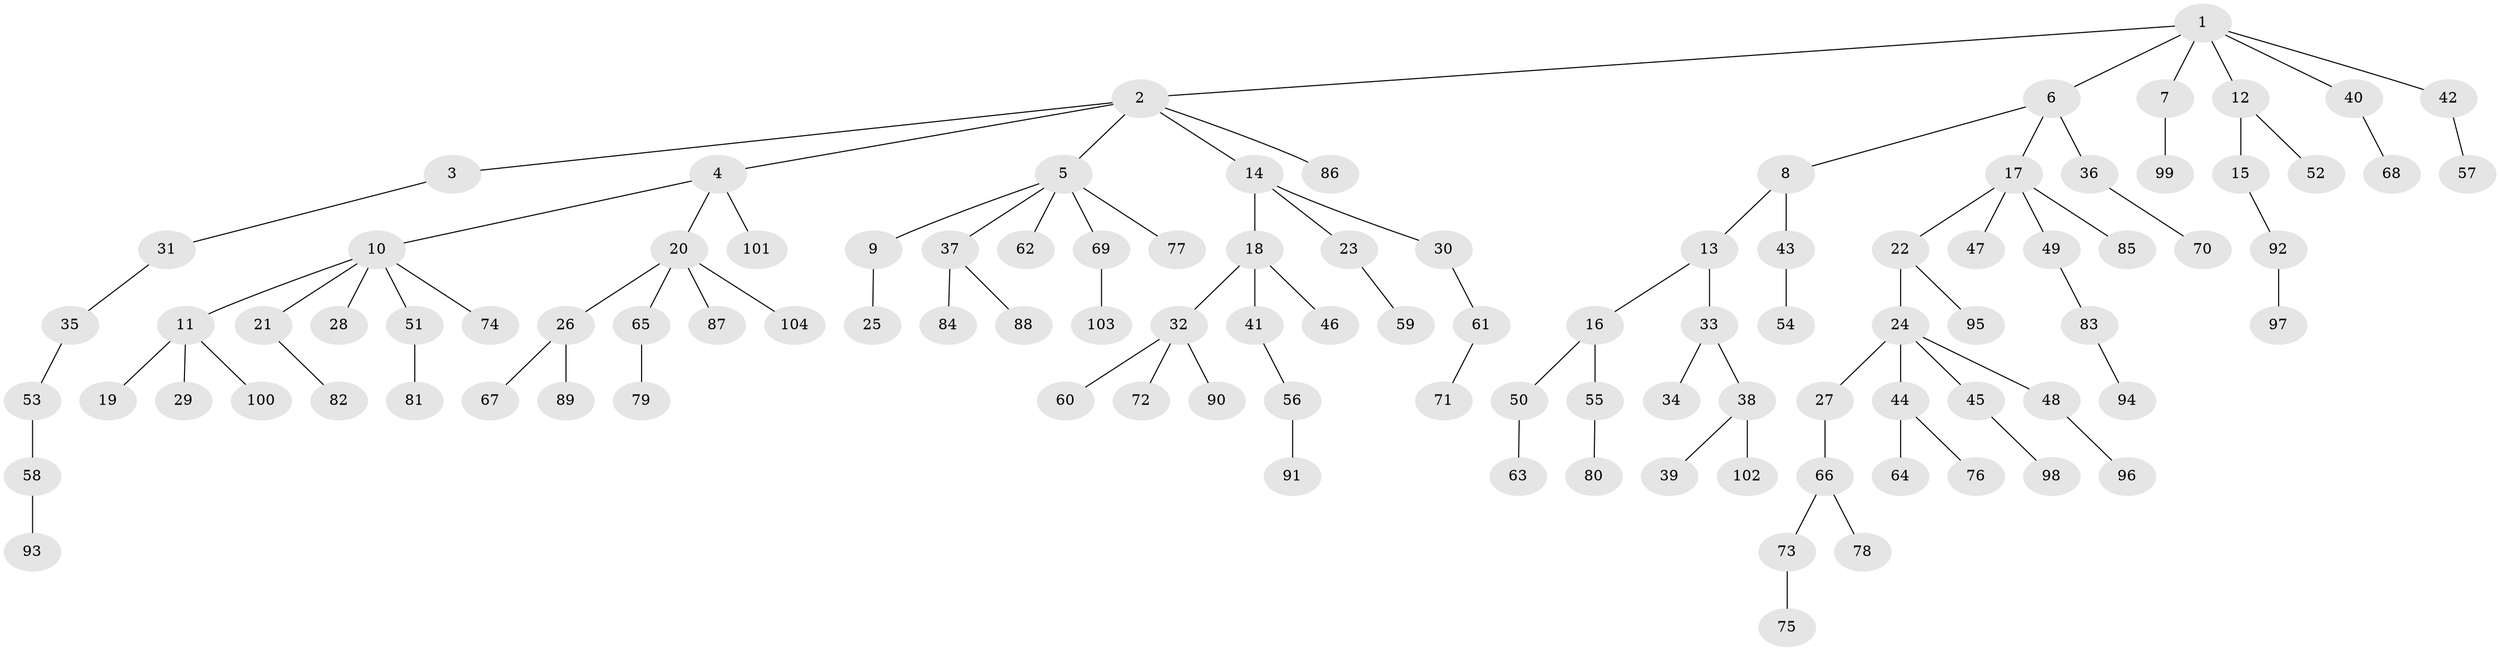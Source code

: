 // coarse degree distribution, {6: 0.0136986301369863, 5: 0.0547945205479452, 2: 0.273972602739726, 3: 0.1232876712328767, 4: 0.0547945205479452, 1: 0.4794520547945205}
// Generated by graph-tools (version 1.1) at 2025/51/03/04/25 22:51:48]
// undirected, 104 vertices, 103 edges
graph export_dot {
  node [color=gray90,style=filled];
  1;
  2;
  3;
  4;
  5;
  6;
  7;
  8;
  9;
  10;
  11;
  12;
  13;
  14;
  15;
  16;
  17;
  18;
  19;
  20;
  21;
  22;
  23;
  24;
  25;
  26;
  27;
  28;
  29;
  30;
  31;
  32;
  33;
  34;
  35;
  36;
  37;
  38;
  39;
  40;
  41;
  42;
  43;
  44;
  45;
  46;
  47;
  48;
  49;
  50;
  51;
  52;
  53;
  54;
  55;
  56;
  57;
  58;
  59;
  60;
  61;
  62;
  63;
  64;
  65;
  66;
  67;
  68;
  69;
  70;
  71;
  72;
  73;
  74;
  75;
  76;
  77;
  78;
  79;
  80;
  81;
  82;
  83;
  84;
  85;
  86;
  87;
  88;
  89;
  90;
  91;
  92;
  93;
  94;
  95;
  96;
  97;
  98;
  99;
  100;
  101;
  102;
  103;
  104;
  1 -- 2;
  1 -- 6;
  1 -- 7;
  1 -- 12;
  1 -- 40;
  1 -- 42;
  2 -- 3;
  2 -- 4;
  2 -- 5;
  2 -- 14;
  2 -- 86;
  3 -- 31;
  4 -- 10;
  4 -- 20;
  4 -- 101;
  5 -- 9;
  5 -- 37;
  5 -- 62;
  5 -- 69;
  5 -- 77;
  6 -- 8;
  6 -- 17;
  6 -- 36;
  7 -- 99;
  8 -- 13;
  8 -- 43;
  9 -- 25;
  10 -- 11;
  10 -- 21;
  10 -- 28;
  10 -- 51;
  10 -- 74;
  11 -- 19;
  11 -- 29;
  11 -- 100;
  12 -- 15;
  12 -- 52;
  13 -- 16;
  13 -- 33;
  14 -- 18;
  14 -- 23;
  14 -- 30;
  15 -- 92;
  16 -- 50;
  16 -- 55;
  17 -- 22;
  17 -- 47;
  17 -- 49;
  17 -- 85;
  18 -- 32;
  18 -- 41;
  18 -- 46;
  20 -- 26;
  20 -- 65;
  20 -- 87;
  20 -- 104;
  21 -- 82;
  22 -- 24;
  22 -- 95;
  23 -- 59;
  24 -- 27;
  24 -- 44;
  24 -- 45;
  24 -- 48;
  26 -- 67;
  26 -- 89;
  27 -- 66;
  30 -- 61;
  31 -- 35;
  32 -- 60;
  32 -- 72;
  32 -- 90;
  33 -- 34;
  33 -- 38;
  35 -- 53;
  36 -- 70;
  37 -- 84;
  37 -- 88;
  38 -- 39;
  38 -- 102;
  40 -- 68;
  41 -- 56;
  42 -- 57;
  43 -- 54;
  44 -- 64;
  44 -- 76;
  45 -- 98;
  48 -- 96;
  49 -- 83;
  50 -- 63;
  51 -- 81;
  53 -- 58;
  55 -- 80;
  56 -- 91;
  58 -- 93;
  61 -- 71;
  65 -- 79;
  66 -- 73;
  66 -- 78;
  69 -- 103;
  73 -- 75;
  83 -- 94;
  92 -- 97;
}
